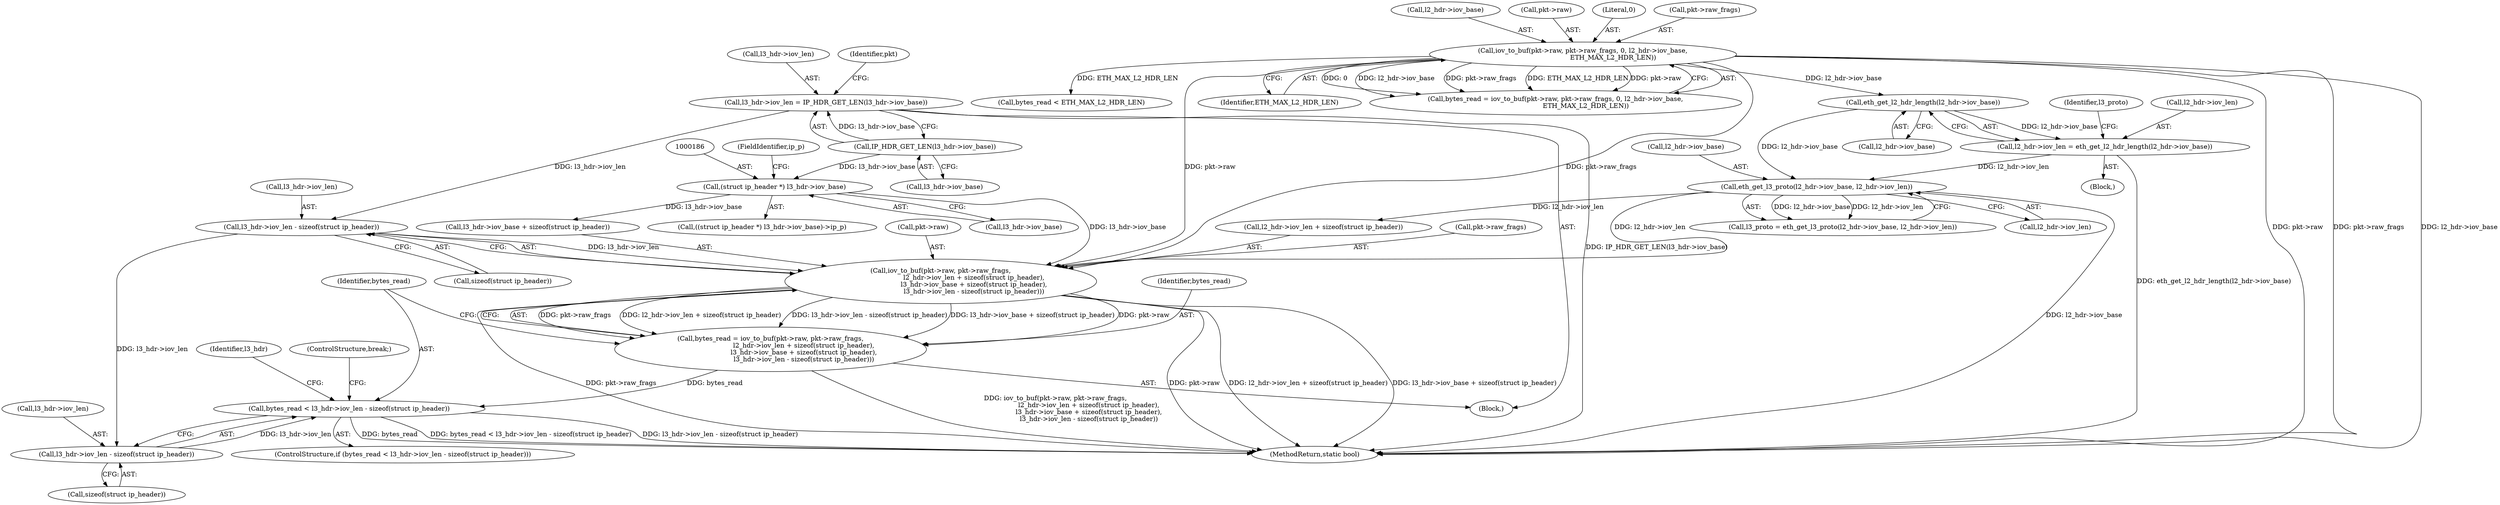digraph "0_qemu_a7278b36fcab9af469563bd7b9dadebe2ae25e48_0@API" {
"1000219" [label="(Call,bytes_read < l3_hdr->iov_len - sizeof(struct ip_header))"];
"1000191" [label="(Call,bytes_read = iov_to_buf(pkt->raw, pkt->raw_frags,\n                                l2_hdr->iov_len + sizeof(struct ip_header),\n                                l3_hdr->iov_base + sizeof(struct ip_header),\n                                l3_hdr->iov_len - sizeof(struct ip_header)))"];
"1000193" [label="(Call,iov_to_buf(pkt->raw, pkt->raw_frags,\n                                l2_hdr->iov_len + sizeof(struct ip_header),\n                                l3_hdr->iov_base + sizeof(struct ip_header),\n                                l3_hdr->iov_len - sizeof(struct ip_header)))"];
"1000129" [label="(Call,iov_to_buf(pkt->raw, pkt->raw_frags, 0, l2_hdr->iov_base,\n                             ETH_MAX_L2_HDR_LEN))"];
"1000165" [label="(Call,eth_get_l3_proto(l2_hdr->iov_base, l2_hdr->iov_len))"];
"1000159" [label="(Call,eth_get_l2_hdr_length(l2_hdr->iov_base))"];
"1000155" [label="(Call,l2_hdr->iov_len = eth_get_l2_hdr_length(l2_hdr->iov_base))"];
"1000185" [label="(Call,(struct ip_header *) l3_hdr->iov_base)"];
"1000176" [label="(Call,IP_HDR_GET_LEN(l3_hdr->iov_base))"];
"1000212" [label="(Call,l3_hdr->iov_len - sizeof(struct ip_header))"];
"1000172" [label="(Call,l3_hdr->iov_len = IP_HDR_GET_LEN(l3_hdr->iov_base))"];
"1000221" [label="(Call,l3_hdr->iov_len - sizeof(struct ip_header))"];
"1000187" [label="(Call,l3_hdr->iov_base)"];
"1000154" [label="(Block,)"];
"1000166" [label="(Call,l2_hdr->iov_base)"];
"1000206" [label="(Call,l3_hdr->iov_base + sizeof(struct ip_header))"];
"1000222" [label="(Call,l3_hdr->iov_len)"];
"1000177" [label="(Call,l3_hdr->iov_base)"];
"1000219" [label="(Call,bytes_read < l3_hdr->iov_len - sizeof(struct ip_header))"];
"1000212" [label="(Call,l3_hdr->iov_len - sizeof(struct ip_header))"];
"1000235" [label="(ControlStructure,break;)"];
"1000142" [label="(Call,bytes_read < ETH_MAX_L2_HDR_LEN)"];
"1000221" [label="(Call,l3_hdr->iov_len - sizeof(struct ip_header))"];
"1000137" [label="(Call,l2_hdr->iov_base)"];
"1000130" [label="(Call,pkt->raw)"];
"1000220" [label="(Identifier,bytes_read)"];
"1000190" [label="(FieldIdentifier,ip_p)"];
"1000140" [label="(Identifier,ETH_MAX_L2_HDR_LEN)"];
"1000218" [label="(ControlStructure,if (bytes_read < l3_hdr->iov_len - sizeof(struct ip_header)))"];
"1000155" [label="(Call,l2_hdr->iov_len = eth_get_l2_hdr_length(l2_hdr->iov_base))"];
"1000127" [label="(Call,bytes_read = iov_to_buf(pkt->raw, pkt->raw_frags, 0, l2_hdr->iov_base,\n                             ETH_MAX_L2_HDR_LEN))"];
"1000163" [label="(Call,l3_proto = eth_get_l3_proto(l2_hdr->iov_base, l2_hdr->iov_len))"];
"1000173" [label="(Call,l3_hdr->iov_len)"];
"1000230" [label="(Identifier,l3_hdr)"];
"1000172" [label="(Call,l3_hdr->iov_len = IP_HDR_GET_LEN(l3_hdr->iov_base))"];
"1000213" [label="(Call,l3_hdr->iov_len)"];
"1000192" [label="(Identifier,bytes_read)"];
"1000160" [label="(Call,l2_hdr->iov_base)"];
"1000182" [label="(Identifier,pkt)"];
"1000216" [label="(Call,sizeof(struct ip_header))"];
"1000200" [label="(Call,l2_hdr->iov_len + sizeof(struct ip_header))"];
"1000194" [label="(Call,pkt->raw)"];
"1000169" [label="(Call,l2_hdr->iov_len)"];
"1000184" [label="(Call,((struct ip_header *) l3_hdr->iov_base)->ip_p)"];
"1000136" [label="(Literal,0)"];
"1000103" [label="(Block,)"];
"1000165" [label="(Call,eth_get_l3_proto(l2_hdr->iov_base, l2_hdr->iov_len))"];
"1000176" [label="(Call,IP_HDR_GET_LEN(l3_hdr->iov_base))"];
"1000159" [label="(Call,eth_get_l2_hdr_length(l2_hdr->iov_base))"];
"1000133" [label="(Call,pkt->raw_frags)"];
"1000225" [label="(Call,sizeof(struct ip_header))"];
"1000164" [label="(Identifier,l3_proto)"];
"1000185" [label="(Call,(struct ip_header *) l3_hdr->iov_base)"];
"1000156" [label="(Call,l2_hdr->iov_len)"];
"1000191" [label="(Call,bytes_read = iov_to_buf(pkt->raw, pkt->raw_frags,\n                                l2_hdr->iov_len + sizeof(struct ip_header),\n                                l3_hdr->iov_base + sizeof(struct ip_header),\n                                l3_hdr->iov_len - sizeof(struct ip_header)))"];
"1000312" [label="(MethodReturn,static bool)"];
"1000197" [label="(Call,pkt->raw_frags)"];
"1000129" [label="(Call,iov_to_buf(pkt->raw, pkt->raw_frags, 0, l2_hdr->iov_base,\n                             ETH_MAX_L2_HDR_LEN))"];
"1000193" [label="(Call,iov_to_buf(pkt->raw, pkt->raw_frags,\n                                l2_hdr->iov_len + sizeof(struct ip_header),\n                                l3_hdr->iov_base + sizeof(struct ip_header),\n                                l3_hdr->iov_len - sizeof(struct ip_header)))"];
"1000219" -> "1000218"  [label="AST: "];
"1000219" -> "1000221"  [label="CFG: "];
"1000220" -> "1000219"  [label="AST: "];
"1000221" -> "1000219"  [label="AST: "];
"1000230" -> "1000219"  [label="CFG: "];
"1000235" -> "1000219"  [label="CFG: "];
"1000219" -> "1000312"  [label="DDG: bytes_read < l3_hdr->iov_len - sizeof(struct ip_header)"];
"1000219" -> "1000312"  [label="DDG: l3_hdr->iov_len - sizeof(struct ip_header)"];
"1000219" -> "1000312"  [label="DDG: bytes_read"];
"1000191" -> "1000219"  [label="DDG: bytes_read"];
"1000221" -> "1000219"  [label="DDG: l3_hdr->iov_len"];
"1000191" -> "1000103"  [label="AST: "];
"1000191" -> "1000193"  [label="CFG: "];
"1000192" -> "1000191"  [label="AST: "];
"1000193" -> "1000191"  [label="AST: "];
"1000220" -> "1000191"  [label="CFG: "];
"1000191" -> "1000312"  [label="DDG: iov_to_buf(pkt->raw, pkt->raw_frags,\n                                l2_hdr->iov_len + sizeof(struct ip_header),\n                                l3_hdr->iov_base + sizeof(struct ip_header),\n                                l3_hdr->iov_len - sizeof(struct ip_header))"];
"1000193" -> "1000191"  [label="DDG: pkt->raw_frags"];
"1000193" -> "1000191"  [label="DDG: l2_hdr->iov_len + sizeof(struct ip_header)"];
"1000193" -> "1000191"  [label="DDG: l3_hdr->iov_len - sizeof(struct ip_header)"];
"1000193" -> "1000191"  [label="DDG: l3_hdr->iov_base + sizeof(struct ip_header)"];
"1000193" -> "1000191"  [label="DDG: pkt->raw"];
"1000193" -> "1000212"  [label="CFG: "];
"1000194" -> "1000193"  [label="AST: "];
"1000197" -> "1000193"  [label="AST: "];
"1000200" -> "1000193"  [label="AST: "];
"1000206" -> "1000193"  [label="AST: "];
"1000212" -> "1000193"  [label="AST: "];
"1000193" -> "1000312"  [label="DDG: l3_hdr->iov_base + sizeof(struct ip_header)"];
"1000193" -> "1000312"  [label="DDG: pkt->raw_frags"];
"1000193" -> "1000312"  [label="DDG: pkt->raw"];
"1000193" -> "1000312"  [label="DDG: l2_hdr->iov_len + sizeof(struct ip_header)"];
"1000129" -> "1000193"  [label="DDG: pkt->raw"];
"1000129" -> "1000193"  [label="DDG: pkt->raw_frags"];
"1000165" -> "1000193"  [label="DDG: l2_hdr->iov_len"];
"1000185" -> "1000193"  [label="DDG: l3_hdr->iov_base"];
"1000212" -> "1000193"  [label="DDG: l3_hdr->iov_len"];
"1000129" -> "1000127"  [label="AST: "];
"1000129" -> "1000140"  [label="CFG: "];
"1000130" -> "1000129"  [label="AST: "];
"1000133" -> "1000129"  [label="AST: "];
"1000136" -> "1000129"  [label="AST: "];
"1000137" -> "1000129"  [label="AST: "];
"1000140" -> "1000129"  [label="AST: "];
"1000127" -> "1000129"  [label="CFG: "];
"1000129" -> "1000312"  [label="DDG: pkt->raw"];
"1000129" -> "1000312"  [label="DDG: pkt->raw_frags"];
"1000129" -> "1000312"  [label="DDG: l2_hdr->iov_base"];
"1000129" -> "1000127"  [label="DDG: 0"];
"1000129" -> "1000127"  [label="DDG: l2_hdr->iov_base"];
"1000129" -> "1000127"  [label="DDG: pkt->raw_frags"];
"1000129" -> "1000127"  [label="DDG: ETH_MAX_L2_HDR_LEN"];
"1000129" -> "1000127"  [label="DDG: pkt->raw"];
"1000129" -> "1000142"  [label="DDG: ETH_MAX_L2_HDR_LEN"];
"1000129" -> "1000159"  [label="DDG: l2_hdr->iov_base"];
"1000165" -> "1000163"  [label="AST: "];
"1000165" -> "1000169"  [label="CFG: "];
"1000166" -> "1000165"  [label="AST: "];
"1000169" -> "1000165"  [label="AST: "];
"1000163" -> "1000165"  [label="CFG: "];
"1000165" -> "1000312"  [label="DDG: l2_hdr->iov_base"];
"1000165" -> "1000163"  [label="DDG: l2_hdr->iov_base"];
"1000165" -> "1000163"  [label="DDG: l2_hdr->iov_len"];
"1000159" -> "1000165"  [label="DDG: l2_hdr->iov_base"];
"1000155" -> "1000165"  [label="DDG: l2_hdr->iov_len"];
"1000165" -> "1000200"  [label="DDG: l2_hdr->iov_len"];
"1000159" -> "1000155"  [label="AST: "];
"1000159" -> "1000160"  [label="CFG: "];
"1000160" -> "1000159"  [label="AST: "];
"1000155" -> "1000159"  [label="CFG: "];
"1000159" -> "1000155"  [label="DDG: l2_hdr->iov_base"];
"1000155" -> "1000154"  [label="AST: "];
"1000156" -> "1000155"  [label="AST: "];
"1000164" -> "1000155"  [label="CFG: "];
"1000155" -> "1000312"  [label="DDG: eth_get_l2_hdr_length(l2_hdr->iov_base)"];
"1000185" -> "1000184"  [label="AST: "];
"1000185" -> "1000187"  [label="CFG: "];
"1000186" -> "1000185"  [label="AST: "];
"1000187" -> "1000185"  [label="AST: "];
"1000190" -> "1000185"  [label="CFG: "];
"1000176" -> "1000185"  [label="DDG: l3_hdr->iov_base"];
"1000185" -> "1000206"  [label="DDG: l3_hdr->iov_base"];
"1000176" -> "1000172"  [label="AST: "];
"1000176" -> "1000177"  [label="CFG: "];
"1000177" -> "1000176"  [label="AST: "];
"1000172" -> "1000176"  [label="CFG: "];
"1000176" -> "1000172"  [label="DDG: l3_hdr->iov_base"];
"1000212" -> "1000216"  [label="CFG: "];
"1000213" -> "1000212"  [label="AST: "];
"1000216" -> "1000212"  [label="AST: "];
"1000172" -> "1000212"  [label="DDG: l3_hdr->iov_len"];
"1000212" -> "1000221"  [label="DDG: l3_hdr->iov_len"];
"1000172" -> "1000103"  [label="AST: "];
"1000173" -> "1000172"  [label="AST: "];
"1000182" -> "1000172"  [label="CFG: "];
"1000172" -> "1000312"  [label="DDG: IP_HDR_GET_LEN(l3_hdr->iov_base)"];
"1000221" -> "1000225"  [label="CFG: "];
"1000222" -> "1000221"  [label="AST: "];
"1000225" -> "1000221"  [label="AST: "];
}
